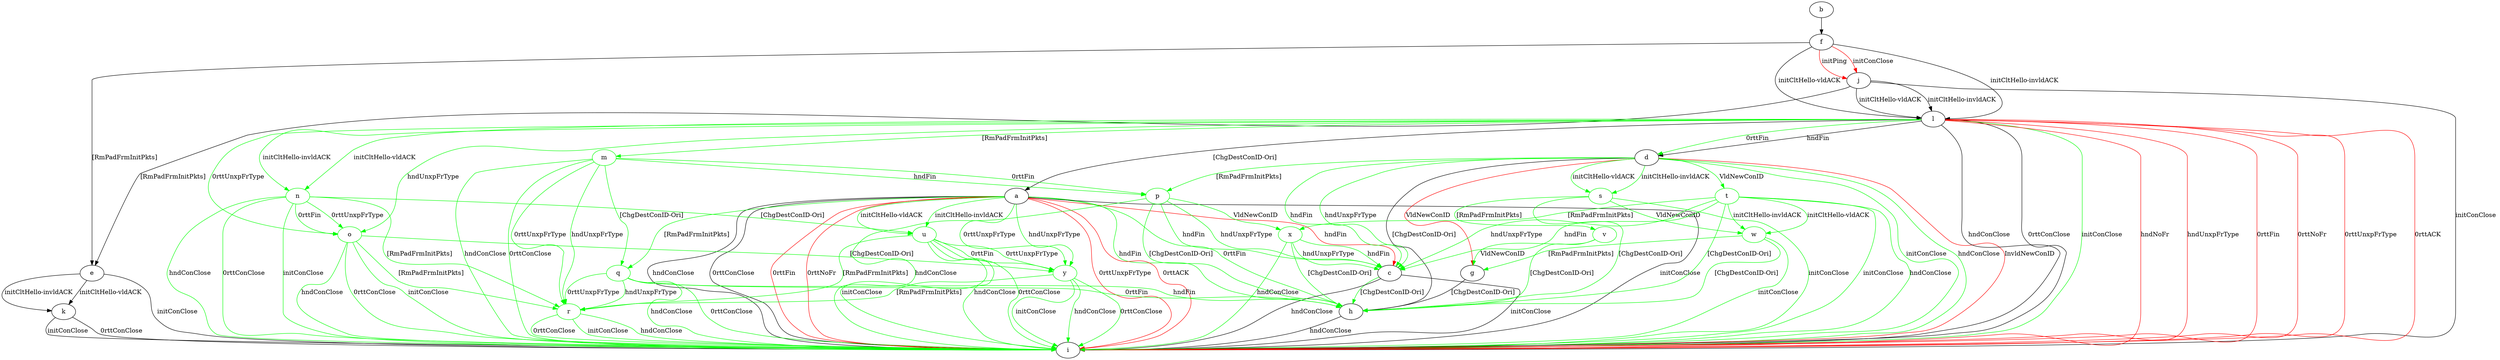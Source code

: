 digraph "" {
	a -> c	[key=0,
		color=red,
		label="hndFin "];
	a -> h	[key=0,
		color=green,
		label="hndFin "];
	a -> h	[key=1,
		color=green,
		label="0rttFin "];
	a -> i	[key=0,
		label="initConClose "];
	a -> i	[key=1,
		label="hndConClose "];
	a -> i	[key=2,
		label="0rttConClose "];
	a -> i	[key=3,
		color=red,
		label="0rttFin "];
	a -> i	[key=4,
		color=red,
		label="0rttNoFr "];
	a -> i	[key=5,
		color=red,
		label="0rttUnxpFrType "];
	a -> i	[key=6,
		color=red,
		label="0rttACK "];
	q	[color=green];
	a -> q	[key=0,
		color=green,
		label="[RmPadFrmInitPkts] "];
	u	[color=green];
	a -> u	[key=0,
		color=green,
		label="initCltHello-vldACK "];
	a -> u	[key=1,
		color=green,
		label="initCltHello-invldACK "];
	y	[color=green];
	a -> y	[key=0,
		color=green,
		label="hndUnxpFrType "];
	a -> y	[key=1,
		color=green,
		label="0rttUnxpFrType "];
	b -> f	[key=0];
	c -> h	[key=0,
		color=green,
		label="[ChgDestConID-Ori] "];
	c -> i	[key=0,
		label="initConClose "];
	c -> i	[key=1,
		label="hndConClose "];
	d -> c	[key=0,
		color=green,
		label="hndFin "];
	d -> c	[key=1,
		color=green,
		label="hndUnxpFrType "];
	d -> g	[key=0,
		color=red,
		label="VldNewConID "];
	d -> h	[key=0,
		label="[ChgDestConID-Ori] "];
	d -> i	[key=0,
		color=green,
		label="initConClose "];
	d -> i	[key=1,
		color=green,
		label="hndConClose "];
	d -> i	[key=2,
		color=red,
		label="InvldNewConID "];
	p	[color=green];
	d -> p	[key=0,
		color=green,
		label="[RmPadFrmInitPkts] "];
	s	[color=green];
	d -> s	[key=0,
		color=green,
		label="initCltHello-vldACK "];
	d -> s	[key=1,
		color=green,
		label="initCltHello-invldACK "];
	t	[color=green];
	d -> t	[key=0,
		color=green,
		label="VldNewConID "];
	e -> i	[key=0,
		label="initConClose "];
	e -> k	[key=0,
		label="initCltHello-vldACK "];
	e -> k	[key=1,
		label="initCltHello-invldACK "];
	f -> e	[key=0,
		label="[RmPadFrmInitPkts] "];
	f -> j	[key=0,
		color=red,
		label="initPing "];
	f -> j	[key=1,
		color=red,
		label="initConClose "];
	f -> l	[key=0,
		label="initCltHello-vldACK "];
	f -> l	[key=1,
		label="initCltHello-invldACK "];
	g -> h	[key=0,
		label="[ChgDestConID-Ori] "];
	h -> i	[key=0,
		label="hndConClose "];
	j -> e	[key=0,
		label="[RmPadFrmInitPkts] "];
	j -> i	[key=0,
		label="initConClose "];
	j -> l	[key=0,
		label="initCltHello-vldACK "];
	j -> l	[key=1,
		label="initCltHello-invldACK "];
	k -> i	[key=0,
		label="initConClose "];
	k -> i	[key=1,
		label="0rttConClose "];
	l -> a	[key=0,
		label="[ChgDestConID-Ori] "];
	l -> d	[key=0,
		label="hndFin "];
	l -> d	[key=1,
		color=green,
		label="0rttFin "];
	l -> i	[key=0,
		label="hndConClose "];
	l -> i	[key=1,
		label="0rttConClose "];
	l -> i	[key=2,
		color=green,
		label="initConClose "];
	l -> i	[key=3,
		color=red,
		label="hndNoFr "];
	l -> i	[key=4,
		color=red,
		label="hndUnxpFrType "];
	l -> i	[key=5,
		color=red,
		label="0rttFin "];
	l -> i	[key=6,
		color=red,
		label="0rttNoFr "];
	l -> i	[key=7,
		color=red,
		label="0rttUnxpFrType "];
	l -> i	[key=8,
		color=red,
		label="0rttACK "];
	m	[color=green];
	l -> m	[key=0,
		color=green,
		label="[RmPadFrmInitPkts] "];
	n	[color=green];
	l -> n	[key=0,
		color=green,
		label="initCltHello-vldACK "];
	l -> n	[key=1,
		color=green,
		label="initCltHello-invldACK "];
	o	[color=green];
	l -> o	[key=0,
		color=green,
		label="hndUnxpFrType "];
	l -> o	[key=1,
		color=green,
		label="0rttUnxpFrType "];
	m -> i	[key=0,
		color=green,
		label="hndConClose "];
	m -> i	[key=1,
		color=green,
		label="0rttConClose "];
	m -> p	[key=0,
		color=green,
		label="hndFin "];
	m -> p	[key=1,
		color=green,
		label="0rttFin "];
	m -> q	[key=0,
		color=green,
		label="[ChgDestConID-Ori] "];
	r	[color=green];
	m -> r	[key=0,
		color=green,
		label="hndUnxpFrType "];
	m -> r	[key=1,
		color=green,
		label="0rttUnxpFrType "];
	n -> i	[key=0,
		color=green,
		label="initConClose "];
	n -> i	[key=1,
		color=green,
		label="hndConClose "];
	n -> i	[key=2,
		color=green,
		label="0rttConClose "];
	n -> o	[key=0,
		color=green,
		label="0rttFin "];
	n -> o	[key=1,
		color=green,
		label="0rttUnxpFrType "];
	n -> r	[key=0,
		color=green,
		label="[RmPadFrmInitPkts] "];
	n -> u	[key=0,
		color=green,
		label="[ChgDestConID-Ori] "];
	o -> i	[key=0,
		color=green,
		label="initConClose "];
	o -> i	[key=1,
		color=green,
		label="hndConClose "];
	o -> i	[key=2,
		color=green,
		label="0rttConClose "];
	o -> r	[key=0,
		color=green,
		label="[RmPadFrmInitPkts] "];
	o -> y	[key=0,
		color=green,
		label="[ChgDestConID-Ori] "];
	p -> c	[key=0,
		color=green,
		label="hndFin "];
	p -> c	[key=1,
		color=green,
		label="hndUnxpFrType "];
	p -> h	[key=0,
		color=green,
		label="[ChgDestConID-Ori] "];
	p -> i	[key=0,
		color=green,
		label="hndConClose "];
	x	[color=green];
	p -> x	[key=0,
		color=green,
		label="VldNewConID "];
	q -> h	[key=0,
		color=green,
		label="hndFin "];
	q -> h	[key=1,
		color=green,
		label="0rttFin "];
	q -> i	[key=0,
		color=green,
		label="hndConClose "];
	q -> i	[key=1,
		color=green,
		label="0rttConClose "];
	q -> r	[key=0,
		color=green,
		label="hndUnxpFrType "];
	q -> r	[key=1,
		color=green,
		label="0rttUnxpFrType "];
	r -> i	[key=0,
		color=green,
		label="initConClose "];
	r -> i	[key=1,
		color=green,
		label="hndConClose "];
	r -> i	[key=2,
		color=green,
		label="0rttConClose "];
	s -> h	[key=0,
		color=green,
		label="[ChgDestConID-Ori] "];
	s -> i	[key=0,
		color=green,
		label="initConClose "];
	v	[color=green];
	s -> v	[key=0,
		color=green,
		label="[RmPadFrmInitPkts] "];
	w	[color=green];
	s -> w	[key=0,
		color=green,
		label="VldNewConID "];
	t -> c	[key=0,
		color=green,
		label="hndFin "];
	t -> c	[key=1,
		color=green,
		label="hndUnxpFrType "];
	t -> h	[key=0,
		color=green,
		label="[ChgDestConID-Ori] "];
	t -> i	[key=0,
		color=green,
		label="initConClose "];
	t -> i	[key=1,
		color=green,
		label="hndConClose "];
	t -> w	[key=0,
		color=green,
		label="initCltHello-vldACK "];
	t -> w	[key=1,
		color=green,
		label="initCltHello-invldACK "];
	t -> x	[key=0,
		color=green,
		label="[RmPadFrmInitPkts] "];
	u -> i	[key=0,
		color=green,
		label="initConClose "];
	u -> i	[key=1,
		color=green,
		label="hndConClose "];
	u -> i	[key=2,
		color=green,
		label="0rttConClose "];
	u -> r	[key=0,
		color=green,
		label="[RmPadFrmInitPkts] "];
	u -> y	[key=0,
		color=green,
		label="0rttFin "];
	u -> y	[key=1,
		color=green,
		label="0rttUnxpFrType "];
	v -> g	[key=0,
		color=green,
		label="VldNewConID "];
	v -> h	[key=0,
		color=green,
		label="[ChgDestConID-Ori] "];
	w -> g	[key=0,
		color=green,
		label="[RmPadFrmInitPkts] "];
	w -> h	[key=0,
		color=green,
		label="[ChgDestConID-Ori] "];
	w -> i	[key=0,
		color=green,
		label="initConClose "];
	x -> c	[key=0,
		color=green,
		label="hndFin "];
	x -> c	[key=1,
		color=green,
		label="hndUnxpFrType "];
	x -> h	[key=0,
		color=green,
		label="[ChgDestConID-Ori] "];
	x -> i	[key=0,
		color=green,
		label="hndConClose "];
	y -> i	[key=0,
		color=green,
		label="initConClose "];
	y -> i	[key=1,
		color=green,
		label="hndConClose "];
	y -> i	[key=2,
		color=green,
		label="0rttConClose "];
	y -> r	[key=0,
		color=green,
		label="[RmPadFrmInitPkts] "];
}
